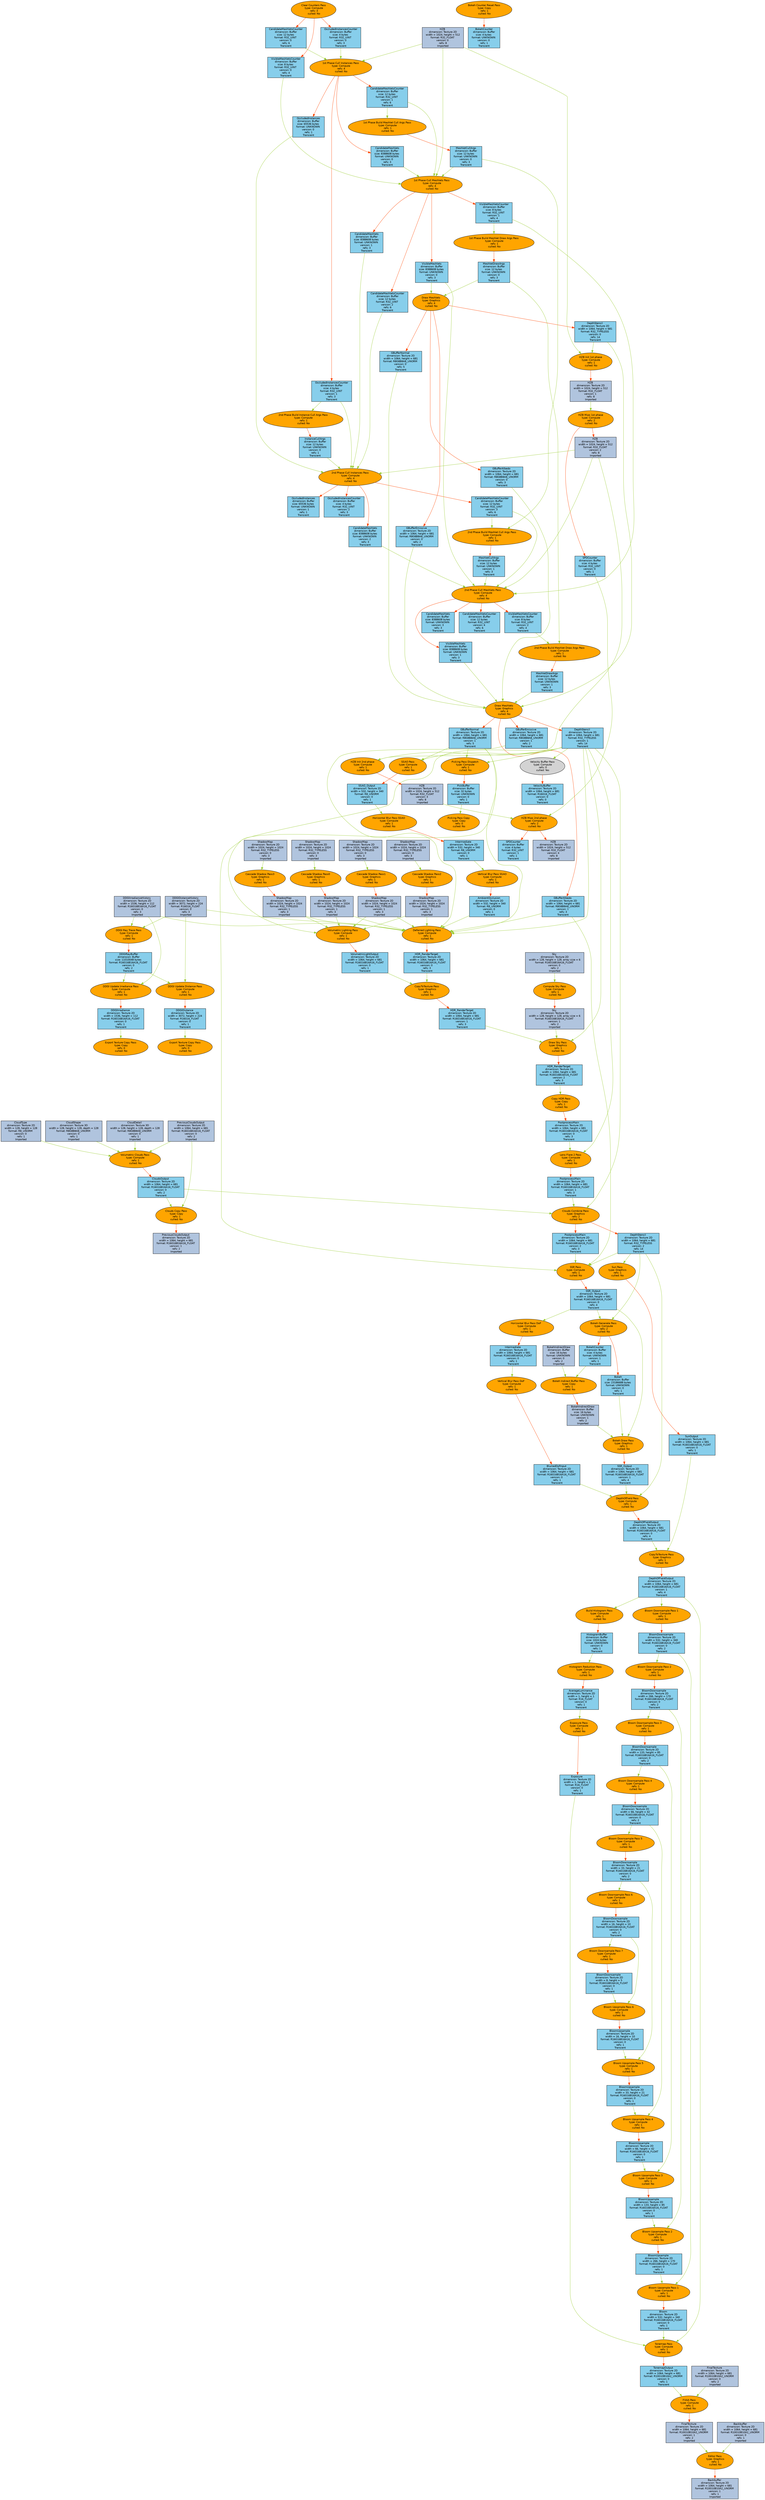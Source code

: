 digraph RenderGraph{ 
graph [style=invis, rankdir="TB", ordering=out, splines=spline]
node [shape=record, fontname="helvetica", fontsize=10, margin="0.2,0.03"]

P0 [shape="ellipse", style="rounded,filled",fillcolor=orange, label=<Compute Sky Pass<br/> type: Compute<br/> refs: 1<br/> culled: No>] 
T1_0 [shape="box", style="filled",fillcolor=lightsteelblue, label=<Sky <br/>dimension: Texture 2D<br/>width = 128, height = 128, array size = 6<br/>format: R16G16B16A16_FLOAT <br/>version: 0 <br/>refs: 2<br/>Imported>] 
T1_1 [shape="box", style="filled",fillcolor=lightsteelblue, label=<Sky <br/>dimension: Texture 2D<br/>width = 128, height = 128, array size = 6<br/>format: R16G16B16A16_FLOAT <br/>version: 1 <br/>refs: 2<br/>Imported>] 
P1 [shape="ellipse", style="rounded,filled",fillcolor=orange, label=<Clear Counters Pass<br/> type: Compute<br/> refs: 3<br/> culled: No>] 
B0_0 [shape="box", style="filled",fillcolor=skyblue, label=<CandidateMeshletsCounter<br/>dimension: Buffer<br/>size: 12 bytes <br/>format: R32_UINT <br/>version: 0 <br/>refs: 6<br/>Transient>] 
B1_0 [shape="box", style="filled",fillcolor=skyblue, label=<VisibleMeshletsCounter<br/>dimension: Buffer<br/>size: 8 bytes <br/>format: R32_UINT <br/>version: 0 <br/>refs: 4<br/>Transient>] 
B2_0 [shape="box", style="filled",fillcolor=skyblue, label=<OccludedInstancesCounter<br/>dimension: Buffer<br/>size: 4 bytes <br/>format: R32_UINT <br/>version: 0 <br/>refs: 3<br/>Transient>] 
P17 [shape="ellipse", style="rounded,filled",fillcolor=orange, label=<DDGI Ray Trace Pass<br/> type: Compute<br/> refs: 1<br/> culled: No>] 
T7_0 [shape="box", style="filled",fillcolor=lightsteelblue, label=<DDGIIrradianceHistory <br/>dimension: Texture 2D<br/>width = 1536, height = 112<br/>format: R16G16B16A16_FLOAT <br/>version: 0 <br/>refs: 3<br/>Imported>] 
T8_0 [shape="box", style="filled",fillcolor=lightsteelblue, label=<DDGIDistanceHistory <br/>dimension: Texture 2D<br/>width = 3072, height = 224<br/>format: R16G16_FLOAT <br/>version: 0 <br/>refs: 3<br/>Imported>] 
B10_0 [shape="box", style="filled",fillcolor=skyblue, label=<DDGIRayBuffer<br/>dimension: Buffer<br/>size: 11010048 bytes <br/>format: R16G16B16A16_FLOAT <br/>version: 0 <br/>refs: 2<br/>Transient>] 
P25 [shape="ellipse", style="rounded,filled",fillcolor=orange, label=<Cascade Shadow Pass0<br/> type: Graphics<br/> refs: 1<br/> culled: No>] 
T14_0 [shape="box", style="filled",fillcolor=lightsteelblue, label=<ShadowMap <br/>dimension: Texture 2D<br/>width = 1024, height = 1024<br/>format: R32_TYPELESS <br/>version: 0 <br/>refs: 3<br/>Imported>] 
T14_1 [shape="box", style="filled",fillcolor=lightsteelblue, label=<ShadowMap <br/>dimension: Texture 2D<br/>width = 1024, height = 1024<br/>format: R32_TYPELESS <br/>version: 1 <br/>refs: 3<br/>Imported>] 
P26 [shape="ellipse", style="rounded,filled",fillcolor=orange, label=<Cascade Shadow Pass1<br/> type: Graphics<br/> refs: 1<br/> culled: No>] 
T15_0 [shape="box", style="filled",fillcolor=lightsteelblue, label=<ShadowMap <br/>dimension: Texture 2D<br/>width = 1024, height = 1024<br/>format: R32_TYPELESS <br/>version: 0 <br/>refs: 3<br/>Imported>] 
T15_1 [shape="box", style="filled",fillcolor=lightsteelblue, label=<ShadowMap <br/>dimension: Texture 2D<br/>width = 1024, height = 1024<br/>format: R32_TYPELESS <br/>version: 1 <br/>refs: 3<br/>Imported>] 
P27 [shape="ellipse", style="rounded,filled",fillcolor=orange, label=<Cascade Shadow Pass2<br/> type: Graphics<br/> refs: 1<br/> culled: No>] 
T16_0 [shape="box", style="filled",fillcolor=lightsteelblue, label=<ShadowMap <br/>dimension: Texture 2D<br/>width = 1024, height = 1024<br/>format: R32_TYPELESS <br/>version: 0 <br/>refs: 3<br/>Imported>] 
T16_1 [shape="box", style="filled",fillcolor=lightsteelblue, label=<ShadowMap <br/>dimension: Texture 2D<br/>width = 1024, height = 1024<br/>format: R32_TYPELESS <br/>version: 1 <br/>refs: 3<br/>Imported>] 
P28 [shape="ellipse", style="rounded,filled",fillcolor=orange, label=<Cascade Shadow Pass3<br/> type: Graphics<br/> refs: 1<br/> culled: No>] 
T17_0 [shape="box", style="filled",fillcolor=lightsteelblue, label=<ShadowMap <br/>dimension: Texture 2D<br/>width = 1024, height = 1024<br/>format: R32_TYPELESS <br/>version: 0 <br/>refs: 3<br/>Imported>] 
T17_1 [shape="box", style="filled",fillcolor=lightsteelblue, label=<ShadowMap <br/>dimension: Texture 2D<br/>width = 1024, height = 1024<br/>format: R32_TYPELESS <br/>version: 1 <br/>refs: 3<br/>Imported>] 
P38 [shape="ellipse", style="rounded,filled",fillcolor=orange, label=<Volumetric Clouds Pass<br/> type: Compute<br/> refs: 1<br/> culled: No>] 
T25_0 [shape="box", style="filled",fillcolor=lightsteelblue, label=<CloudType <br/>dimension: Texture 2D<br/>width = 128, height = 128<br/>format: R8_UNORM <br/>version: 0 <br/>refs: 1<br/>Imported>] 
T23_0 [shape="box", style="filled",fillcolor=lightsteelblue, label=<CloudShape <br/>dimension: Texture 3D<br/>width = 128, height = 128, depth = 128<br/>format: R8G8B8A8_UNORM <br/>version: 0 <br/>refs: 1<br/>Imported>] 
T24_0 [shape="box", style="filled",fillcolor=lightsteelblue, label=<CloudDetail <br/>dimension: Texture 3D<br/>width = 128, height = 128, depth = 128<br/>format: R8G8B8A8_UNORM <br/>version: 0 <br/>refs: 1<br/>Imported>] 
T22_0 [shape="box", style="filled",fillcolor=lightsteelblue, label=<PreviousCloudsOutput <br/>dimension: Texture 2D<br/>width = 1064, height = 681<br/>format: R16G16B16A16_FLOAT <br/>version: 0 <br/>refs: 2<br/>Imported>] 
T26_0 [shape="box", style="filled",fillcolor=skyblue, label=<CloudsOutput <br/>dimension: Texture 2D<br/>width = 1064, height = 681<br/>format: R16G16B16A16_FLOAT <br/>version: 0 <br/>refs: 2<br/>Transient>] 
P44 [shape="ellipse", style="rounded,filled",fillcolor=orange, label=<Bokeh Counter Reset Pass<br/> type: Copy<br/> refs: 1<br/> culled: No>] 
B12_0 [shape="box", style="filled",fillcolor=skyblue, label=<BokehCounter<br/>dimension: Buffer<br/>size: 4 bytes <br/>format: UNKNOWN <br/>version: 0 <br/>refs: 1<br/>Transient>] 
P2 [shape="ellipse", style="rounded,filled",fillcolor=orange, label=<1st Phase Cull Instances Pass<br/> type: Compute<br/> refs: 4<br/> culled: No>] 
T2_0 [shape="box", style="filled",fillcolor=lightsteelblue, label=<HZB <br/>dimension: Texture 2D<br/>width = 1024, height = 512<br/>format: R32_FLOAT <br/>version: 0 <br/>refs: 8<br/>Imported>] 
B4_0 [shape="box", style="filled",fillcolor=skyblue, label=<OccludedInstances<br/>dimension: Buffer<br/>size: 65536 bytes <br/>format: UNKNOWN <br/>version: 0 <br/>refs: 1<br/>Transient>] 
B2_1 [shape="box", style="filled",fillcolor=skyblue, label=<OccludedInstancesCounter<br/>dimension: Buffer<br/>size: 4 bytes <br/>format: R32_UINT <br/>version: 1 <br/>refs: 3<br/>Transient>] 
B3_0 [shape="box", style="filled",fillcolor=skyblue, label=<CandidateMeshlets<br/>dimension: Buffer<br/>size: 8388608 bytes <br/>format: UNKNOWN <br/>version: 0 <br/>refs: 3<br/>Transient>] 
B0_1 [shape="box", style="filled",fillcolor=skyblue, label=<CandidateMeshletsCounter<br/>dimension: Buffer<br/>size: 12 bytes <br/>format: R32_UINT <br/>version: 1 <br/>refs: 6<br/>Transient>] 
P18 [shape="ellipse", style="rounded,filled",fillcolor=orange, label=<DDGI Update Irradiance Pass<br/> type: Compute<br/> refs: 1<br/> culled: No>] 
T9_0 [shape="box", style="filled",fillcolor=skyblue, label=<DDGIIrradiance <br/>dimension: Texture 2D<br/>width = 1536, height = 112<br/>format: R16G16B16A16_FLOAT <br/>version: 0 <br/>refs: 1<br/>Transient>] 
P19 [shape="ellipse", style="rounded,filled",fillcolor=orange, label=<DDGI Update Distance Pass<br/> type: Compute<br/> refs: 1<br/> culled: No>] 
T10_0 [shape="box", style="filled",fillcolor=skyblue, label=<DDGIDistance <br/>dimension: Texture 2D<br/>width = 3072, height = 224<br/>format: R16G16_FLOAT <br/>version: 0 <br/>refs: 1<br/>Transient>] 
P39 [shape="ellipse", style="rounded,filled",fillcolor=orange, label=<Clouds Copy Pass<br/> type: Copy<br/> refs: 1<br/> culled: No>] 
T22_1 [shape="box", style="filled",fillcolor=lightsteelblue, label=<PreviousCloudsOutput <br/>dimension: Texture 2D<br/>width = 1064, height = 681<br/>format: R16G16B16A16_FLOAT <br/>version: 1 <br/>refs: 2<br/>Imported>] 
P3 [shape="ellipse", style="rounded,filled",fillcolor=orange, label=<1st Phase Build Meshlet Cull Args Pass<br/> type: Compute<br/> refs: 1<br/> culled: No>] 
B5_0 [shape="box", style="filled",fillcolor=skyblue, label=<MeshletCullArgs<br/>dimension: Buffer<br/>size: 12 bytes <br/>format: UNKNOWN <br/>version: 0 <br/>refs: 3<br/>Transient>] 
P9 [shape="ellipse", style="rounded,filled",fillcolor=orange, label=<2nd Phase Build Instance Cull Args Pass<br/> type: Compute<br/> refs: 1<br/> culled: No>] 
B9_0 [shape="box", style="filled",fillcolor=skyblue, label=<InstanceCullArgs<br/>dimension: Buffer<br/>size: 12 bytes <br/>format: UNKNOWN <br/>version: 0 <br/>refs: 1<br/>Transient>] 
P20 [shape="ellipse", style="rounded,filled",fillcolor=orange, label=<Export Texture Copy Pass<br/> type: Copy<br/> refs: 0<br/> culled: No>] 
P21 [shape="ellipse", style="rounded,filled",fillcolor=orange, label=<Export Texture Copy Pass<br/> type: Copy<br/> refs: 0<br/> culled: No>] 
P4 [shape="ellipse", style="rounded,filled",fillcolor=orange, label=<1st Phase Cull Meshlets Pass<br/> type: Compute<br/> refs: 4<br/> culled: No>] 
B3_1 [shape="box", style="filled",fillcolor=skyblue, label=<CandidateMeshlets<br/>dimension: Buffer<br/>size: 8388608 bytes <br/>format: UNKNOWN <br/>version: 1 <br/>refs: 3<br/>Transient>] 
B0_2 [shape="box", style="filled",fillcolor=skyblue, label=<CandidateMeshletsCounter<br/>dimension: Buffer<br/>size: 12 bytes <br/>format: R32_UINT <br/>version: 2 <br/>refs: 6<br/>Transient>] 
B6_0 [shape="box", style="filled",fillcolor=skyblue, label=<VisibleMeshlets<br/>dimension: Buffer<br/>size: 8388608 bytes <br/>format: UNKNOWN <br/>version: 0 <br/>refs: 3<br/>Transient>] 
B1_1 [shape="box", style="filled",fillcolor=skyblue, label=<VisibleMeshletsCounter<br/>dimension: Buffer<br/>size: 8 bytes <br/>format: R32_UINT <br/>version: 1 <br/>refs: 4<br/>Transient>] 
P5 [shape="ellipse", style="rounded,filled",fillcolor=orange, label=<1st Phase Build Meshlet Draw Args Pass<br/> type: Compute<br/> refs: 1<br/> culled: No>] 
B7_0 [shape="box", style="filled",fillcolor=skyblue, label=<MeshletDrawArgs<br/>dimension: Buffer<br/>size: 12 bytes <br/>format: UNKNOWN <br/>version: 0 <br/>refs: 3<br/>Transient>] 
P6 [shape="ellipse", style="rounded,filled",fillcolor=orange, label=<Draw Meshlets<br/> type: Graphics<br/> refs: 4<br/> culled: No>] 
T3_0 [shape="box", style="filled",fillcolor=skyblue, label=<GBufferNormal <br/>dimension: Texture 2D<br/>width = 1064, height = 681<br/>format: R8G8B8A8_UNORM <br/>version: 0 <br/>refs: 5<br/>Transient>] 
T4_0 [shape="box", style="filled",fillcolor=skyblue, label=<GBufferAlbedo <br/>dimension: Texture 2D<br/>width = 1064, height = 681<br/>format: R8G8B8A8_UNORM <br/>version: 0 <br/>refs: 3<br/>Transient>] 
T5_0 [shape="box", style="filled",fillcolor=skyblue, label=<GBufferEmissive <br/>dimension: Texture 2D<br/>width = 1064, height = 681<br/>format: R8G8B8A8_UNORM <br/>version: 0 <br/>refs: 2<br/>Transient>] 
T6_0 [shape="box", style="filled",fillcolor=skyblue, label=<DepthStencil <br/>dimension: Texture 2D<br/>width = 1064, height = 681<br/>format: R32_TYPELESS <br/>version: 0 <br/>refs: 14<br/>Transient>] 
P7 [shape="ellipse", style="rounded,filled",fillcolor=orange, label=<HZB Init 1st phase<br/> type: Compute<br/> refs: 1<br/> culled: No>] 
T2_1 [shape="box", style="filled",fillcolor=lightsteelblue, label=<HZB <br/>dimension: Texture 2D<br/>width = 1024, height = 512<br/>format: R32_FLOAT <br/>version: 1 <br/>refs: 8<br/>Imported>] 
P8 [shape="ellipse", style="rounded,filled",fillcolor=orange, label=<HZB Mips 1st phase<br/> type: Compute<br/> refs: 2<br/> culled: No>] 
B8_0 [shape="box", style="filled",fillcolor=skyblue, label=<SPDCounter<br/>dimension: Buffer<br/>size: 4 bytes <br/>format: R32_UINT <br/>version: 0 <br/>refs: 1<br/>Transient>] 
T2_2 [shape="box", style="filled",fillcolor=lightsteelblue, label=<HZB <br/>dimension: Texture 2D<br/>width = 1024, height = 512<br/>format: R32_FLOAT <br/>version: 2 <br/>refs: 8<br/>Imported>] 
P10 [shape="ellipse", style="rounded,filled",fillcolor=orange, label=<2nd Phase Cull Instances Pass<br/> type: Compute<br/> refs: 4<br/> culled: No>] 
B4_1 [shape="box", style="filled",fillcolor=skyblue, label=<OccludedInstances<br/>dimension: Buffer<br/>size: 65536 bytes <br/>format: UNKNOWN <br/>version: 1 <br/>refs: 1<br/>Transient>] 
B2_2 [shape="box", style="filled",fillcolor=skyblue, label=<OccludedInstancesCounter<br/>dimension: Buffer<br/>size: 4 bytes <br/>format: R32_UINT <br/>version: 2 <br/>refs: 3<br/>Transient>] 
B3_2 [shape="box", style="filled",fillcolor=skyblue, label=<CandidateMeshlets<br/>dimension: Buffer<br/>size: 8388608 bytes <br/>format: UNKNOWN <br/>version: 2 <br/>refs: 3<br/>Transient>] 
B0_3 [shape="box", style="filled",fillcolor=skyblue, label=<CandidateMeshletsCounter<br/>dimension: Buffer<br/>size: 12 bytes <br/>format: R32_UINT <br/>version: 3 <br/>refs: 6<br/>Transient>] 
P11 [shape="ellipse", style="rounded,filled",fillcolor=orange, label=<2nd Phase Build Meshlet Cull Args Pass<br/> type: Compute<br/> refs: 1<br/> culled: No>] 
B5_1 [shape="box", style="filled",fillcolor=skyblue, label=<MeshletCullArgs<br/>dimension: Buffer<br/>size: 12 bytes <br/>format: UNKNOWN <br/>version: 1 <br/>refs: 3<br/>Transient>] 
P12 [shape="ellipse", style="rounded,filled",fillcolor=orange, label=<2nd Phase Cull Meshlets Pass<br/> type: Compute<br/> refs: 4<br/> culled: No>] 
B3_3 [shape="box", style="filled",fillcolor=skyblue, label=<CandidateMeshlets<br/>dimension: Buffer<br/>size: 8388608 bytes <br/>format: UNKNOWN <br/>version: 3 <br/>refs: 3<br/>Transient>] 
B0_4 [shape="box", style="filled",fillcolor=skyblue, label=<CandidateMeshletsCounter<br/>dimension: Buffer<br/>size: 12 bytes <br/>format: R32_UINT <br/>version: 4 <br/>refs: 6<br/>Transient>] 
B6_1 [shape="box", style="filled",fillcolor=skyblue, label=<VisibleMeshlets<br/>dimension: Buffer<br/>size: 8388608 bytes <br/>format: UNKNOWN <br/>version: 1 <br/>refs: 3<br/>Transient>] 
B1_2 [shape="box", style="filled",fillcolor=skyblue, label=<VisibleMeshletsCounter<br/>dimension: Buffer<br/>size: 8 bytes <br/>format: R32_UINT <br/>version: 2 <br/>refs: 4<br/>Transient>] 
P13 [shape="ellipse", style="rounded,filled",fillcolor=orange, label=<2nd Phase Build Meshlet Draw Args Pass<br/> type: Compute<br/> refs: 1<br/> culled: No>] 
B7_1 [shape="box", style="filled",fillcolor=skyblue, label=<MeshletDrawArgs<br/>dimension: Buffer<br/>size: 12 bytes <br/>format: UNKNOWN <br/>version: 1 <br/>refs: 3<br/>Transient>] 
P14 [shape="ellipse", style="rounded,filled",fillcolor=orange, label=<Draw Meshlets<br/> type: Graphics<br/> refs: 4<br/> culled: No>] 
T3_1 [shape="box", style="filled",fillcolor=skyblue, label=<GBufferNormal <br/>dimension: Texture 2D<br/>width = 1064, height = 681<br/>format: R8G8B8A8_UNORM <br/>version: 1 <br/>refs: 5<br/>Transient>] 
T4_1 [shape="box", style="filled",fillcolor=skyblue, label=<GBufferAlbedo <br/>dimension: Texture 2D<br/>width = 1064, height = 681<br/>format: R8G8B8A8_UNORM <br/>version: 1 <br/>refs: 3<br/>Transient>] 
T5_1 [shape="box", style="filled",fillcolor=skyblue, label=<GBufferEmissive <br/>dimension: Texture 2D<br/>width = 1064, height = 681<br/>format: R8G8B8A8_UNORM <br/>version: 1 <br/>refs: 2<br/>Transient>] 
T6_1 [shape="box", style="filled",fillcolor=skyblue, label=<DepthStencil <br/>dimension: Texture 2D<br/>width = 1064, height = 681<br/>format: R32_TYPELESS <br/>version: 1 <br/>refs: 14<br/>Transient>] 
P15 [shape="ellipse", style="rounded,filled",fillcolor=orange, label=<HZB Init 2nd phase<br/> type: Compute<br/> refs: 1<br/> culled: No>] 
T2_3 [shape="box", style="filled",fillcolor=lightsteelblue, label=<HZB <br/>dimension: Texture 2D<br/>width = 1024, height = 512<br/>format: R32_FLOAT <br/>version: 3 <br/>refs: 8<br/>Imported>] 
P22 [shape="ellipse", style="rounded,filled",fillcolor=orange, label=<SSAO Pass<br/> type: Compute<br/> refs: 1<br/> culled: No>] 
T11_0 [shape="box", style="filled",fillcolor=skyblue, label=<SSAO_Output <br/>dimension: Texture 2D<br/>width = 532, height = 340<br/>format: R8_UNORM <br/>version: 0 <br/>refs: 1<br/>Transient>] 
P30 [shape="ellipse", style="rounded,filled",fillcolor=orange, label=<Volumetric Lighting Pass<br/> type: Compute<br/> refs: 1<br/> culled: No>] 
T19_0 [shape="box", style="filled",fillcolor=skyblue, label=<VolumetricLightOutput <br/>dimension: Texture 2D<br/>width = 1064, height = 681<br/>format: R16G16B16A16_FLOAT <br/>version: 0 <br/>refs: 1<br/>Transient>] 
P33 [shape="ellipse", style="rounded,filled",fillcolor=orange, label=<Picking Pass Dispatch<br/> type: Compute<br/> refs: 1<br/> culled: No>] 
B11_0 [shape="box", style="filled",fillcolor=skyblue, label=<PickBuffer<br/>dimension: Buffer<br/>size: 32 bytes <br/>format: UNKNOWN <br/>version: 0 <br/>refs: 1<br/>Transient>] 
P35 [shape="ellipse", style="rounded,filled",fillcolor=lightgray, label=<Velocity Buffer Pass<br/> type: Compute<br/> refs: 0<br/> culled: Yes>] 
T20_0 [shape="box", style="filled",fillcolor=skyblue, label=<VelocityBuffer <br/>dimension: Texture 2D<br/>width = 1064, height = 681<br/>format: R16G16_FLOAT <br/>version: 0 <br/>refs: 0<br/>Transient>] 
P16 [shape="ellipse", style="rounded,filled",fillcolor=orange, label=<HZB Mips 2nd phase<br/> type: Compute<br/> refs: 2<br/> culled: No>] 
B8_1 [shape="box", style="filled",fillcolor=skyblue, label=<SPDCounter<br/>dimension: Buffer<br/>size: 4 bytes <br/>format: R32_UINT <br/>version: 1 <br/>refs: 1<br/>Transient>] 
T2_4 [shape="box", style="filled",fillcolor=lightsteelblue, label=<HZB <br/>dimension: Texture 2D<br/>width = 1024, height = 512<br/>format: R32_FLOAT <br/>version: 4 <br/>refs: 8<br/>Imported>] 
P23 [shape="ellipse", style="rounded,filled",fillcolor=orange, label=<Horizontal Blur Pass SSAO<br/> type: Compute<br/> refs: 1<br/> culled: No>] 
T12_0 [shape="box", style="filled",fillcolor=skyblue, label=<Intermediate <br/>dimension: Texture 2D<br/>width = 532, height = 340<br/>format: R8_UNORM <br/>version: 0 <br/>refs: 1<br/>Transient>] 
P34 [shape="ellipse", style="rounded,filled",fillcolor=orange, label=<Picking Pass Copy<br/> type: Copy<br/> refs: 0<br/> culled: No>] 
P24 [shape="ellipse", style="rounded,filled",fillcolor=orange, label=<Vertical Blur Pass SSAO<br/> type: Compute<br/> refs: 1<br/> culled: No>] 
T13_0 [shape="box", style="filled",fillcolor=skyblue, label=<AmbientOcclusion <br/>dimension: Texture 2D<br/>width = 532, height = 340<br/>format: R8_UNORM <br/>version: 0 <br/>refs: 1<br/>Transient>] 
P29 [shape="ellipse", style="rounded,filled",fillcolor=orange, label=<Deferred Lighting Pass<br/> type: Compute<br/> refs: 1<br/> culled: No>] 
T18_0 [shape="box", style="filled",fillcolor=skyblue, label=<HDR_RenderTarget <br/>dimension: Texture 2D<br/>width = 1064, height = 681<br/>format: R16G16B16A16_FLOAT <br/>version: 0 <br/>refs: 3<br/>Transient>] 
P31 [shape="ellipse", style="rounded,filled",fillcolor=orange, label=<CopyToTexture Pass<br/> type: Graphics<br/> refs: 1<br/> culled: No>] 
T18_1 [shape="box", style="filled",fillcolor=skyblue, label=<HDR_RenderTarget <br/>dimension: Texture 2D<br/>width = 1064, height = 681<br/>format: R16G16B16A16_FLOAT <br/>version: 1 <br/>refs: 3<br/>Transient>] 
P32 [shape="ellipse", style="rounded,filled",fillcolor=orange, label=<Draw Sky Pass<br/> type: Graphics<br/> refs: 1<br/> culled: No>] 
T18_2 [shape="box", style="filled",fillcolor=skyblue, label=<HDR_RenderTarget <br/>dimension: Texture 2D<br/>width = 1064, height = 681<br/>format: R16G16B16A16_FLOAT <br/>version: 2 <br/>refs: 3<br/>Transient>] 
P36 [shape="ellipse", style="rounded,filled",fillcolor=orange, label=<Copy HDR Pass<br/> type: Copy<br/> refs: 1<br/> culled: No>] 
T21_0 [shape="box", style="filled",fillcolor=skyblue, label=<PostprocessMain <br/>dimension: Texture 2D<br/>width = 1064, height = 681<br/>format: R16G16B16A16_FLOAT <br/>version: 0 <br/>refs: 3<br/>Transient>] 
P37 [shape="ellipse", style="rounded,filled",fillcolor=orange, label=<Lens Flare 2 Pass<br/> type: Compute<br/> refs: 1<br/> culled: No>] 
T21_1 [shape="box", style="filled",fillcolor=skyblue, label=<PostprocessMain <br/>dimension: Texture 2D<br/>width = 1064, height = 681<br/>format: R16G16B16A16_FLOAT <br/>version: 1 <br/>refs: 3<br/>Transient>] 
P40 [shape="ellipse", style="rounded,filled",fillcolor=orange, label=<Clouds Combine Pass<br/> type: Graphics<br/> refs: 2<br/> culled: No>] 
T21_2 [shape="box", style="filled",fillcolor=skyblue, label=<PostprocessMain <br/>dimension: Texture 2D<br/>width = 1064, height = 681<br/>format: R16G16B16A16_FLOAT <br/>version: 2 <br/>refs: 3<br/>Transient>] 
T6_2 [shape="box", style="filled",fillcolor=skyblue, label=<DepthStencil <br/>dimension: Texture 2D<br/>width = 1064, height = 681<br/>format: R32_TYPELESS <br/>version: 2 <br/>refs: 14<br/>Transient>] 
P41 [shape="ellipse", style="rounded,filled",fillcolor=orange, label=<SSR Pass<br/> type: Compute<br/> refs: 1<br/> culled: No>] 
T27_0 [shape="box", style="filled",fillcolor=skyblue, label=<SSR_Output <br/>dimension: Texture 2D<br/>width = 1064, height = 681<br/>format: R16G16B16A16_FLOAT <br/>version: 0 <br/>refs: 4<br/>Transient>] 
P49 [shape="ellipse", style="rounded,filled",fillcolor=orange, label=<Sun Pass<br/> type: Graphics<br/> refs: 1<br/> culled: No>] 
T31_0 [shape="box", style="filled",fillcolor=skyblue, label=<SunOutput <br/>dimension: Texture 2D<br/>width = 1064, height = 681<br/>format: R16G16B16A16_FLOAT <br/>version: 0 <br/>refs: 1<br/>Transient>] 
P42 [shape="ellipse", style="rounded,filled",fillcolor=orange, label=<Horizontal Blur Pass DoF <br/> type: Compute<br/> refs: 1<br/> culled: No>] 
T28_0 [shape="box", style="filled",fillcolor=skyblue, label=<Intermediate <br/>dimension: Texture 2D<br/>width = 1064, height = 681<br/>format: R16G16B16A16_FLOAT <br/>version: 0 <br/>refs: 1<br/>Transient>] 
P45 [shape="ellipse", style="rounded,filled",fillcolor=orange, label=<Bokeh Generate Pass<br/> type: Compute<br/> refs: 2<br/> culled: No>] 
B12_1 [shape="box", style="filled",fillcolor=skyblue, label=<BokehCounter<br/>dimension: Buffer<br/>size: 4 bytes <br/>format: UNKNOWN <br/>version: 1 <br/>refs: 1<br/>Transient>] 
B13_0 [shape="box", style="filled",fillcolor=skyblue, label=<Bokeh<br/>dimension: Buffer<br/>size: 23186688 bytes <br/>format: UNKNOWN <br/>version: 0 <br/>refs: 1<br/>Transient>] 
P43 [shape="ellipse", style="rounded,filled",fillcolor=orange, label=<Vertical Blur Pass DoF <br/> type: Compute<br/> refs: 1<br/> culled: No>] 
T29_0 [shape="box", style="filled",fillcolor=skyblue, label=<BlurredDofInput <br/>dimension: Texture 2D<br/>width = 1064, height = 681<br/>format: R16G16B16A16_FLOAT <br/>version: 0 <br/>refs: 1<br/>Transient>] 
P46 [shape="ellipse", style="rounded,filled",fillcolor=orange, label=<Bokeh Indirect Buffer Pass<br/> type: Copy<br/> refs: 1<br/> culled: No>] 
B14_0 [shape="box", style="filled",fillcolor=lightsteelblue, label=<BokehIndirectDraw<br/>dimension: Buffer<br/>size: 16 bytes <br/>format: UNKNOWN <br/>version: 0 <br/>refs: 2<br/>Imported>] 
B14_1 [shape="box", style="filled",fillcolor=lightsteelblue, label=<BokehIndirectDraw<br/>dimension: Buffer<br/>size: 16 bytes <br/>format: UNKNOWN <br/>version: 1 <br/>refs: 2<br/>Imported>] 
P47 [shape="ellipse", style="rounded,filled",fillcolor=orange, label=<Bokeh Draw Pass<br/> type: Graphics<br/> refs: 1<br/> culled: No>] 
T27_1 [shape="box", style="filled",fillcolor=skyblue, label=<SSR_Output <br/>dimension: Texture 2D<br/>width = 1064, height = 681<br/>format: R16G16B16A16_FLOAT <br/>version: 1 <br/>refs: 4<br/>Transient>] 
P48 [shape="ellipse", style="rounded,filled",fillcolor=orange, label=<DepthOfField Pass<br/> type: Compute<br/> refs: 1<br/> culled: No>] 
T30_0 [shape="box", style="filled",fillcolor=skyblue, label=<DepthOfFieldOutput <br/>dimension: Texture 2D<br/>width = 1064, height = 681<br/>format: R16G16B16A16_FLOAT <br/>version: 0 <br/>refs: 4<br/>Transient>] 
P50 [shape="ellipse", style="rounded,filled",fillcolor=orange, label=<CopyToTexture Pass<br/> type: Graphics<br/> refs: 1<br/> culled: No>] 
T30_1 [shape="box", style="filled",fillcolor=skyblue, label=<DepthOfFieldOutput <br/>dimension: Texture 2D<br/>width = 1064, height = 681<br/>format: R16G16B16A16_FLOAT <br/>version: 1 <br/>refs: 4<br/>Transient>] 
P51 [shape="ellipse", style="rounded,filled",fillcolor=orange, label=<Build Histogram Pass<br/> type: Compute<br/> refs: 1<br/> culled: No>] 
B15_0 [shape="box", style="filled",fillcolor=skyblue, label=<HistogramBuffer<br/>dimension: Buffer<br/>size: 1024 bytes <br/>format: UNKNOWN <br/>version: 0 <br/>refs: 1<br/>Transient>] 
P54 [shape="ellipse", style="rounded,filled",fillcolor=orange, label=<Bloom Downsample Pass 1<br/> type: Compute<br/> refs: 1<br/> culled: No>] 
T34_0 [shape="box", style="filled",fillcolor=skyblue, label=<BloomDownsample <br/>dimension: Texture 2D<br/>width = 532, height = 340<br/>format: R16G16B16A16_FLOAT <br/>version: 0 <br/>refs: 2<br/>Transient>] 
P52 [shape="ellipse", style="rounded,filled",fillcolor=orange, label=<Histogram Reduction Pass<br/> type: Compute<br/> refs: 1<br/> culled: No>] 
T32_0 [shape="box", style="filled",fillcolor=skyblue, label=<AverageLuminance <br/>dimension: Texture 2D<br/>width = 1, height = 1<br/>format: R16_FLOAT <br/>version: 0 <br/>refs: 1<br/>Transient>] 
P55 [shape="ellipse", style="rounded,filled",fillcolor=orange, label=<Bloom Downsample Pass 2<br/> type: Compute<br/> refs: 1<br/> culled: No>] 
T35_0 [shape="box", style="filled",fillcolor=skyblue, label=<BloomDownsample <br/>dimension: Texture 2D<br/>width = 266, height = 170<br/>format: R16G16B16A16_FLOAT <br/>version: 0 <br/>refs: 2<br/>Transient>] 
P53 [shape="ellipse", style="rounded,filled",fillcolor=orange, label=<Exposure Pass<br/> type: Compute<br/> refs: 1<br/> culled: No>] 
T33_0 [shape="box", style="filled",fillcolor=skyblue, label=<Exposure <br/>dimension: Texture 2D<br/>width = 1, height = 1<br/>format: R16_FLOAT <br/>version: 0 <br/>refs: 1<br/>Transient>] 
P56 [shape="ellipse", style="rounded,filled",fillcolor=orange, label=<Bloom Downsample Pass 3<br/> type: Compute<br/> refs: 1<br/> culled: No>] 
T36_0 [shape="box", style="filled",fillcolor=skyblue, label=<BloomDownsample <br/>dimension: Texture 2D<br/>width = 133, height = 85<br/>format: R16G16B16A16_FLOAT <br/>version: 0 <br/>refs: 2<br/>Transient>] 
P57 [shape="ellipse", style="rounded,filled",fillcolor=orange, label=<Bloom Downsample Pass 4<br/> type: Compute<br/> refs: 1<br/> culled: No>] 
T37_0 [shape="box", style="filled",fillcolor=skyblue, label=<BloomDownsample <br/>dimension: Texture 2D<br/>width = 66, height = 42<br/>format: R16G16B16A16_FLOAT <br/>version: 0 <br/>refs: 2<br/>Transient>] 
P58 [shape="ellipse", style="rounded,filled",fillcolor=orange, label=<Bloom Downsample Pass 5<br/> type: Compute<br/> refs: 1<br/> culled: No>] 
T38_0 [shape="box", style="filled",fillcolor=skyblue, label=<BloomDownsample <br/>dimension: Texture 2D<br/>width = 33, height = 21<br/>format: R16G16B16A16_FLOAT <br/>version: 0 <br/>refs: 2<br/>Transient>] 
P59 [shape="ellipse", style="rounded,filled",fillcolor=orange, label=<Bloom Downsample Pass 6<br/> type: Compute<br/> refs: 1<br/> culled: No>] 
T39_0 [shape="box", style="filled",fillcolor=skyblue, label=<BloomDownsample <br/>dimension: Texture 2D<br/>width = 16, height = 10<br/>format: R16G16B16A16_FLOAT <br/>version: 0 <br/>refs: 2<br/>Transient>] 
P60 [shape="ellipse", style="rounded,filled",fillcolor=orange, label=<Bloom Downsample Pass 7<br/> type: Compute<br/> refs: 1<br/> culled: No>] 
T40_0 [shape="box", style="filled",fillcolor=skyblue, label=<BloomDownsample <br/>dimension: Texture 2D<br/>width = 8, height = 5<br/>format: R16G16B16A16_FLOAT <br/>version: 0 <br/>refs: 1<br/>Transient>] 
P61 [shape="ellipse", style="rounded,filled",fillcolor=orange, label=<Bloom Upsample Pass 6<br/> type: Compute<br/> refs: 1<br/> culled: No>] 
T41_0 [shape="box", style="filled",fillcolor=skyblue, label=<BloomUpsample <br/>dimension: Texture 2D<br/>width = 16, height = 10<br/>format: R16G16B16A16_FLOAT <br/>version: 0 <br/>refs: 1<br/>Transient>] 
P62 [shape="ellipse", style="rounded,filled",fillcolor=orange, label=<Bloom Upsample Pass 5<br/> type: Compute<br/> refs: 1<br/> culled: No>] 
T42_0 [shape="box", style="filled",fillcolor=skyblue, label=<BloomUpsample <br/>dimension: Texture 2D<br/>width = 33, height = 21<br/>format: R16G16B16A16_FLOAT <br/>version: 0 <br/>refs: 1<br/>Transient>] 
P63 [shape="ellipse", style="rounded,filled",fillcolor=orange, label=<Bloom Upsample Pass 4<br/> type: Compute<br/> refs: 1<br/> culled: No>] 
T43_0 [shape="box", style="filled",fillcolor=skyblue, label=<BloomUpsample <br/>dimension: Texture 2D<br/>width = 66, height = 42<br/>format: R16G16B16A16_FLOAT <br/>version: 0 <br/>refs: 1<br/>Transient>] 
P64 [shape="ellipse", style="rounded,filled",fillcolor=orange, label=<Bloom Upsample Pass 3<br/> type: Compute<br/> refs: 1<br/> culled: No>] 
T44_0 [shape="box", style="filled",fillcolor=skyblue, label=<BloomUpsample <br/>dimension: Texture 2D<br/>width = 133, height = 85<br/>format: R16G16B16A16_FLOAT <br/>version: 0 <br/>refs: 1<br/>Transient>] 
P65 [shape="ellipse", style="rounded,filled",fillcolor=orange, label=<Bloom Upsample Pass 2<br/> type: Compute<br/> refs: 1<br/> culled: No>] 
T45_0 [shape="box", style="filled",fillcolor=skyblue, label=<BloomUpsample <br/>dimension: Texture 2D<br/>width = 266, height = 170<br/>format: R16G16B16A16_FLOAT <br/>version: 0 <br/>refs: 1<br/>Transient>] 
P66 [shape="ellipse", style="rounded,filled",fillcolor=orange, label=<Bloom Upsample Pass 1<br/> type: Compute<br/> refs: 1<br/> culled: No>] 
T46_0 [shape="box", style="filled",fillcolor=skyblue, label=<Bloom <br/>dimension: Texture 2D<br/>width = 532, height = 340<br/>format: R16G16B16A16_FLOAT <br/>version: 0 <br/>refs: 1<br/>Transient>] 
P67 [shape="ellipse", style="rounded,filled",fillcolor=orange, label=<Tonemap Pass<br/> type: Compute<br/> refs: 1<br/> culled: No>] 
T48_0 [shape="box", style="filled",fillcolor=skyblue, label=<TonemapOutput <br/>dimension: Texture 2D<br/>width = 1064, height = 681<br/>format: R10G10B10A2_UNORM <br/>version: 0 <br/>refs: 1<br/>Transient>] 
P68 [shape="ellipse", style="rounded,filled",fillcolor=orange, label=<FXAA Pass<br/> type: Compute<br/> refs: 1<br/> culled: No>] 
T47_0 [shape="box", style="filled",fillcolor=lightsteelblue, label=<FinalTexture <br/>dimension: Texture 2D<br/>width = 1064, height = 681<br/>format: R10G10B10A2_UNORM <br/>version: 0 <br/>refs: 2<br/>Imported>] 
T47_1 [shape="box", style="filled",fillcolor=lightsteelblue, label=<FinalTexture <br/>dimension: Texture 2D<br/>width = 1064, height = 681<br/>format: R10G10B10A2_UNORM <br/>version: 1 <br/>refs: 2<br/>Imported>] 
P69 [shape="ellipse", style="rounded,filled",fillcolor=orange, label=<Editor Pass<br/> type: Graphics<br/> refs: 1<br/> culled: No>] 
T0_0 [shape="box", style="filled",fillcolor=lightsteelblue, label=<Backbuffer <br/>dimension: Texture 2D<br/>width = 1064, height = 681<br/>format: R10G10B10A2_UNORM <br/>version: 0 <br/>refs: 1<br/>Imported>] 
T0_1 [shape="box", style="filled",fillcolor=lightsteelblue, label=<Backbuffer <br/>dimension: Texture 2D<br/>width = 1064, height = 681<br/>format: R10G10B10A2_UNORM <br/>version: 1 <br/>refs: 1<br/>Imported>] 

{T1_0}->P0 [color=olivedrab3]
P0->{T1_1} [color=orangered]
{}->P1 [color=olivedrab3]
P1->{B0_0,B1_0,B2_0} [color=orangered]
{T7_0,T8_0}->P17 [color=olivedrab3]
P17->{B10_0} [color=orangered]
{T14_0}->P25 [color=olivedrab3]
P25->{T14_1} [color=orangered]
{T15_0}->P26 [color=olivedrab3]
P26->{T15_1} [color=orangered]
{T16_0}->P27 [color=olivedrab3]
P27->{T16_1} [color=orangered]
{T17_0}->P28 [color=olivedrab3]
P28->{T17_1} [color=orangered]
{T25_0,T23_0,T24_0,T22_0}->P38 [color=olivedrab3]
P38->{T26_0} [color=orangered]
{}->P44 [color=olivedrab3]
P44->{B12_0} [color=orangered]
{B2_0,B0_0,T2_0}->P2 [color=olivedrab3]
P2->{B4_0,B2_1,B3_0,B0_1} [color=orangered]
{B10_0,T7_0}->P18 [color=olivedrab3]
P18->{T9_0} [color=orangered]
{B10_0,T8_0}->P19 [color=olivedrab3]
P19->{T10_0} [color=orangered]
{T22_0,T26_0}->P39 [color=olivedrab3]
P39->{T22_1} [color=orangered]
{B0_1}->P3 [color=olivedrab3]
P3->{B5_0} [color=orangered]
{B2_1}->P9 [color=olivedrab3]
P9->{B9_0} [color=orangered]
{T9_0}->P20 [color=olivedrab3]
P20->{} [color=orangered]
{T10_0}->P21 [color=olivedrab3]
P21->{} [color=orangered]
{B5_0,B3_0,B0_1,B1_0,T2_0}->P4 [color=olivedrab3]
P4->{B3_1,B0_2,B6_0,B1_1} [color=orangered]
{B1_1}->P5 [color=olivedrab3]
P5->{B7_0} [color=orangered]
{B6_0,B7_0}->P6 [color=olivedrab3]
P6->{T3_0,T4_0,T5_0,T6_0} [color=orangered]
{T2_0,T6_0}->P7 [color=olivedrab3]
P7->{T2_1} [color=orangered]
{T2_1}->P8 [color=olivedrab3]
P8->{B8_0,T2_2} [color=orangered]
{B9_0,B4_0,B2_1,B3_1,B0_2,T2_2}->P10 [color=olivedrab3]
P10->{B4_1,B2_2,B3_2,B0_3} [color=orangered]
{B5_0,B0_3}->P11 [color=olivedrab3]
P11->{B5_1} [color=orangered]
{B5_1,B3_2,B0_3,B6_0,B1_1,T2_2}->P12 [color=olivedrab3]
P12->{B3_3,B0_4,B6_1,B1_2} [color=orangered]
{B7_0,B1_2}->P13 [color=olivedrab3]
P13->{B7_1} [color=orangered]
{B6_1,B7_1,T3_0,T4_0,T5_0,T6_0}->P14 [color=olivedrab3]
P14->{T3_1,T4_1,T5_1,T6_1} [color=orangered]
{T2_2,T6_1}->P15 [color=olivedrab3]
P15->{T2_3} [color=orangered]
{T3_1,T6_1}->P22 [color=olivedrab3]
P22->{T11_0} [color=orangered]
{T14_1,T6_1,T15_1,T16_1,T17_1}->P30 [color=olivedrab3]
P30->{T19_0} [color=orangered]
{T6_1,T3_1}->P33 [color=olivedrab3]
P33->{B11_0} [color=orangered]
{T6_1}->P35 [color=olivedrab3]
P35->{T20_0} [color=orangered]
{B8_0,T2_3}->P16 [color=olivedrab3]
P16->{B8_1,T2_4} [color=orangered]
{T11_0}->P23 [color=olivedrab3]
P23->{T12_0} [color=orangered]
{B11_0}->P34 [color=olivedrab3]
P34->{} [color=orangered]
{T12_0}->P24 [color=olivedrab3]
P24->{T13_0} [color=orangered]
{T3_1,T4_1,T13_0,T5_1,T14_1,T6_1,T15_1,T16_1,T17_1,T7_0,T8_0}->P29 [color=olivedrab3]
P29->{T18_0} [color=orangered]
{T18_0,T19_0}->P31 [color=olivedrab3]
P31->{T18_1} [color=orangered]
{T1_1,T18_1,T6_1}->P32 [color=olivedrab3]
P32->{T18_2} [color=orangered]
{T18_2}->P36 [color=olivedrab3]
P36->{T21_0} [color=orangered]
{T21_0,T6_1}->P37 [color=olivedrab3]
P37->{T21_1} [color=orangered]
{T21_1,T6_1,T26_0}->P40 [color=olivedrab3]
P40->{T21_2,T6_2} [color=orangered]
{T21_2,T3_1,T4_1,T6_2}->P41 [color=olivedrab3]
P41->{T27_0} [color=orangered]
{T6_2}->P49 [color=olivedrab3]
P49->{T31_0} [color=orangered]
{T27_0}->P42 [color=olivedrab3]
P42->{T28_0} [color=orangered]
{T27_0,T6_2}->P45 [color=olivedrab3]
P45->{B12_1,B13_0} [color=orangered]
{T28_0}->P43 [color=olivedrab3]
P43->{T29_0} [color=orangered]
{B14_0,B12_1}->P46 [color=olivedrab3]
P46->{B14_1} [color=orangered]
{B13_0,B14_1,T27_0}->P47 [color=olivedrab3]
P47->{T27_1} [color=orangered]
{T27_1,T29_0,T6_2}->P48 [color=olivedrab3]
P48->{T30_0} [color=orangered]
{T30_0,T31_0}->P50 [color=olivedrab3]
P50->{T30_1} [color=orangered]
{T30_1}->P51 [color=olivedrab3]
P51->{B15_0} [color=orangered]
{T30_1}->P54 [color=olivedrab3]
P54->{T34_0} [color=orangered]
{B15_0}->P52 [color=olivedrab3]
P52->{T32_0} [color=orangered]
{T34_0}->P55 [color=olivedrab3]
P55->{T35_0} [color=orangered]
{T32_0}->P53 [color=olivedrab3]
P53->{T33_0} [color=orangered]
{T35_0}->P56 [color=olivedrab3]
P56->{T36_0} [color=orangered]
{T36_0}->P57 [color=olivedrab3]
P57->{T37_0} [color=orangered]
{T37_0}->P58 [color=olivedrab3]
P58->{T38_0} [color=orangered]
{T38_0}->P59 [color=olivedrab3]
P59->{T39_0} [color=orangered]
{T39_0}->P60 [color=olivedrab3]
P60->{T40_0} [color=orangered]
{T39_0,T40_0}->P61 [color=olivedrab3]
P61->{T41_0} [color=orangered]
{T38_0,T41_0}->P62 [color=olivedrab3]
P62->{T42_0} [color=orangered]
{T37_0,T42_0}->P63 [color=olivedrab3]
P63->{T43_0} [color=orangered]
{T36_0,T43_0}->P64 [color=olivedrab3]
P64->{T44_0} [color=orangered]
{T35_0,T44_0}->P65 [color=olivedrab3]
P65->{T45_0} [color=orangered]
{T34_0,T45_0}->P66 [color=olivedrab3]
P66->{T46_0} [color=orangered]
{T46_0,T30_1,T33_0}->P67 [color=olivedrab3]
P67->{T48_0} [color=orangered]
{T48_0,T47_0}->P68 [color=olivedrab3]
P68->{T47_1} [color=orangered]
{T47_1,T0_0}->P69 [color=olivedrab3]
P69->{T0_1} [color=orangered]

}